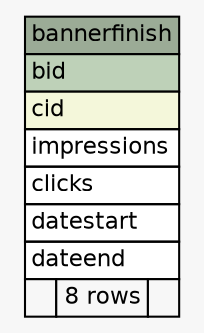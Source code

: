 // dot 2.38.0 on Mac OS X 10.9.4
// SchemaSpy rev 590
digraph "bannerfinish" {
  graph [
    rankdir="RL"
    bgcolor="#f7f7f7"
    nodesep="0.18"
    ranksep="0.46"
    fontname="Helvetica"
    fontsize="11"
  ];
  node [
    fontname="Helvetica"
    fontsize="11"
    shape="plaintext"
  ];
  edge [
    arrowsize="0.8"
  ];
  "bannerfinish" [
    label=<
    <TABLE BORDER="0" CELLBORDER="1" CELLSPACING="0" BGCOLOR="#ffffff">
      <TR><TD COLSPAN="3" BGCOLOR="#9bab96" ALIGN="CENTER">bannerfinish</TD></TR>
      <TR><TD PORT="bid" COLSPAN="3" BGCOLOR="#bed1b8" ALIGN="LEFT">bid</TD></TR>
      <TR><TD PORT="cid" COLSPAN="3" BGCOLOR="#f4f7da" ALIGN="LEFT">cid</TD></TR>
      <TR><TD PORT="impressions" COLSPAN="3" ALIGN="LEFT">impressions</TD></TR>
      <TR><TD PORT="clicks" COLSPAN="3" ALIGN="LEFT">clicks</TD></TR>
      <TR><TD PORT="datestart" COLSPAN="3" ALIGN="LEFT">datestart</TD></TR>
      <TR><TD PORT="dateend" COLSPAN="3" ALIGN="LEFT">dateend</TD></TR>
      <TR><TD ALIGN="LEFT" BGCOLOR="#f7f7f7">  </TD><TD ALIGN="RIGHT" BGCOLOR="#f7f7f7">8 rows</TD><TD ALIGN="RIGHT" BGCOLOR="#f7f7f7">  </TD></TR>
    </TABLE>>
    URL="tables/bannerfinish.html"
    tooltip="bannerfinish"
  ];
}
